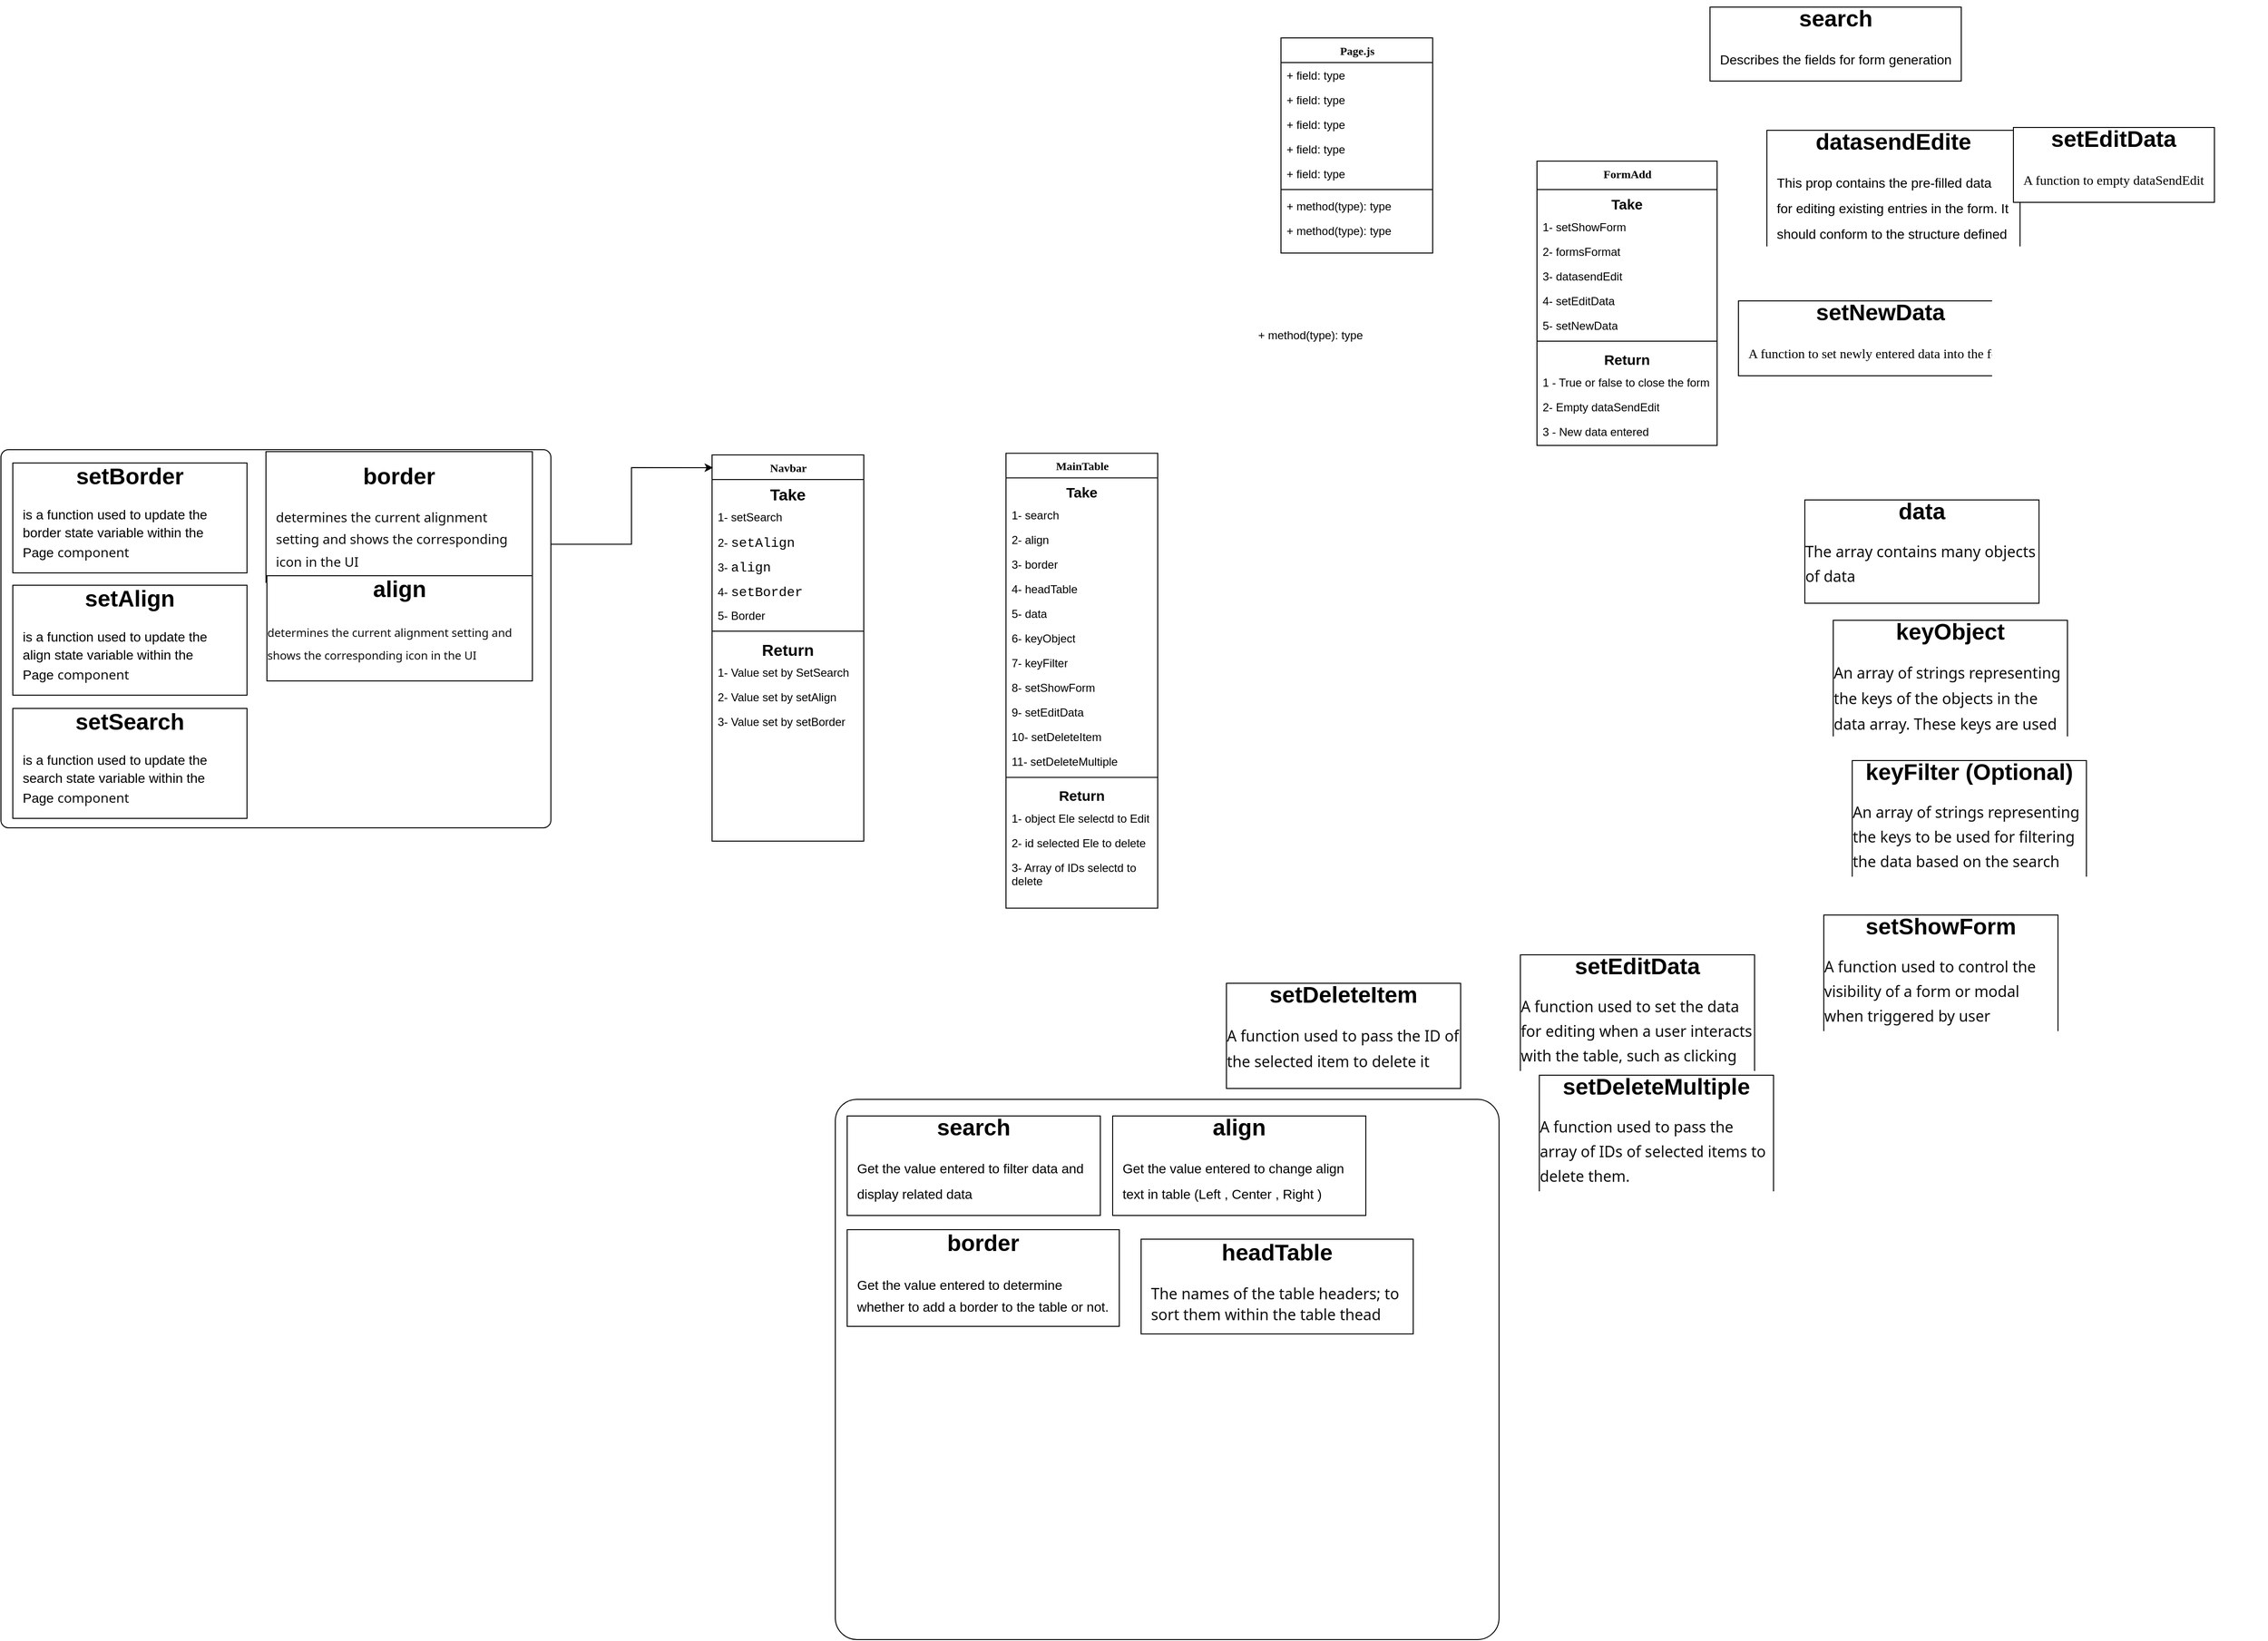 <mxfile version="24.2.2" type="github">
  <diagram name="Page-1" id="9f46799a-70d6-7492-0946-bef42562c5a5">
    <mxGraphModel dx="2600" dy="1596" grid="1" gridSize="10" guides="1" tooltips="1" connect="1" arrows="1" fold="1" page="1" pageScale="1" pageWidth="1100" pageHeight="850" background="none" math="0" shadow="0">
      <root>
        <mxCell id="0" />
        <mxCell id="1" parent="0" />
        <mxCell id="Ejn6gaaikQ-Xtd8Uwc8r-64" value="" style="rounded=1;whiteSpace=wrap;html=1;glass=0;align=center;verticalAlign=middle;spacingLeft=0;spacingRight=0;spacingTop=0;spacing=0;arcSize=4;fontFamily=Helvetica;fontSize=12;fontColor=default;labelBorderColor=default;labelBackgroundColor=default;fillColor=none;gradientColor=none;" vertex="1" parent="1">
          <mxGeometry y="960" width="700" height="570" as="geometry" />
        </mxCell>
        <mxCell id="Ejn6gaaikQ-Xtd8Uwc8r-2" value="" style="rounded=1;whiteSpace=wrap;html=1;gradientColor=none;fillColor=none;labelBackgroundColor=none;labelBorderColor=none;textShadow=0;fontColor=none;noLabel=1;strokeColor=default;arcSize=2;" vertex="1" parent="1">
          <mxGeometry x="-880" y="274.5" width="580" height="399" as="geometry" />
        </mxCell>
        <mxCell id="78961159f06e98e8-17" value="Page.js&lt;div&gt;&lt;br&gt;&lt;/div&gt;" style="swimlane;html=1;fontStyle=1;align=center;verticalAlign=top;childLayout=stackLayout;horizontal=1;startSize=26;horizontalStack=0;resizeParent=1;resizeLast=0;collapsible=1;marginBottom=0;swimlaneFillColor=#ffffff;rounded=0;shadow=0;comic=0;labelBackgroundColor=none;strokeWidth=1;fillColor=none;fontFamily=Verdana;fontSize=12" parent="1" vertex="1">
          <mxGeometry x="470" y="-160" width="160" height="227" as="geometry" />
        </mxCell>
        <mxCell id="78961159f06e98e8-21" value="+ field: type" style="text;html=1;strokeColor=none;fillColor=none;align=left;verticalAlign=top;spacingLeft=4;spacingRight=4;whiteSpace=wrap;overflow=hidden;rotatable=0;points=[[0,0.5],[1,0.5]];portConstraint=eastwest;" parent="78961159f06e98e8-17" vertex="1">
          <mxGeometry y="26" width="160" height="26" as="geometry" />
        </mxCell>
        <mxCell id="78961159f06e98e8-23" value="+ field: type" style="text;html=1;strokeColor=none;fillColor=none;align=left;verticalAlign=top;spacingLeft=4;spacingRight=4;whiteSpace=wrap;overflow=hidden;rotatable=0;points=[[0,0.5],[1,0.5]];portConstraint=eastwest;" parent="78961159f06e98e8-17" vertex="1">
          <mxGeometry y="52" width="160" height="26" as="geometry" />
        </mxCell>
        <mxCell id="78961159f06e98e8-25" value="+ field: type" style="text;html=1;strokeColor=none;fillColor=none;align=left;verticalAlign=top;spacingLeft=4;spacingRight=4;whiteSpace=wrap;overflow=hidden;rotatable=0;points=[[0,0.5],[1,0.5]];portConstraint=eastwest;" parent="78961159f06e98e8-17" vertex="1">
          <mxGeometry y="78" width="160" height="26" as="geometry" />
        </mxCell>
        <mxCell id="78961159f06e98e8-26" value="+ field: type" style="text;html=1;strokeColor=none;fillColor=none;align=left;verticalAlign=top;spacingLeft=4;spacingRight=4;whiteSpace=wrap;overflow=hidden;rotatable=0;points=[[0,0.5],[1,0.5]];portConstraint=eastwest;" parent="78961159f06e98e8-17" vertex="1">
          <mxGeometry y="104" width="160" height="26" as="geometry" />
        </mxCell>
        <mxCell id="78961159f06e98e8-24" value="+ field: type" style="text;html=1;strokeColor=none;fillColor=none;align=left;verticalAlign=top;spacingLeft=4;spacingRight=4;whiteSpace=wrap;overflow=hidden;rotatable=0;points=[[0,0.5],[1,0.5]];portConstraint=eastwest;" parent="78961159f06e98e8-17" vertex="1">
          <mxGeometry y="130" width="160" height="26" as="geometry" />
        </mxCell>
        <mxCell id="78961159f06e98e8-19" value="" style="line;html=1;strokeWidth=1;fillColor=none;align=left;verticalAlign=middle;spacingTop=-1;spacingLeft=3;spacingRight=3;rotatable=0;labelPosition=right;points=[];portConstraint=eastwest;" parent="78961159f06e98e8-17" vertex="1">
          <mxGeometry y="156" width="160" height="8" as="geometry" />
        </mxCell>
        <mxCell id="78961159f06e98e8-20" value="+ method(type): type" style="text;html=1;strokeColor=none;fillColor=none;align=left;verticalAlign=top;spacingLeft=4;spacingRight=4;whiteSpace=wrap;overflow=hidden;rotatable=0;points=[[0,0.5],[1,0.5]];portConstraint=eastwest;" parent="78961159f06e98e8-17" vertex="1">
          <mxGeometry y="164" width="160" height="26" as="geometry" />
        </mxCell>
        <mxCell id="78961159f06e98e8-27" value="+ method(type): type" style="text;html=1;strokeColor=none;fillColor=none;align=left;verticalAlign=top;spacingLeft=4;spacingRight=4;whiteSpace=wrap;overflow=hidden;rotatable=0;points=[[0,0.5],[1,0.5]];portConstraint=eastwest;" parent="78961159f06e98e8-17" vertex="1">
          <mxGeometry y="190" width="160" height="26" as="geometry" />
        </mxCell>
        <mxCell id="78961159f06e98e8-30" value="FormAdd" style="swimlane;html=1;fontStyle=1;align=center;verticalAlign=top;childLayout=stackLayout;horizontal=1;startSize=30;horizontalStack=0;resizeParent=1;resizeLast=0;collapsible=1;marginBottom=0;swimlaneFillColor=#ffffff;rounded=0;shadow=0;comic=0;labelBackgroundColor=none;strokeWidth=1;fillColor=none;fontFamily=Verdana;fontSize=12" parent="1" vertex="1">
          <mxGeometry x="740" y="-30" width="190" height="300" as="geometry" />
        </mxCell>
        <mxCell id="78961159f06e98e8-31" value="&lt;b&gt;&lt;font style=&quot;font-size: 15px;&quot;&gt;Take&lt;/font&gt;&lt;/b&gt;" style="text;html=1;strokeColor=none;fillColor=none;align=center;verticalAlign=top;spacingLeft=4;spacingRight=4;whiteSpace=wrap;overflow=hidden;rotatable=0;points=[[0,0.5],[1,0.5]];portConstraint=eastwest;" parent="78961159f06e98e8-30" vertex="1">
          <mxGeometry y="30" width="190" height="26" as="geometry" />
        </mxCell>
        <mxCell id="78961159f06e98e8-32" value="1- setShowForm" style="text;html=1;strokeColor=none;fillColor=none;align=left;verticalAlign=top;spacingLeft=4;spacingRight=4;whiteSpace=wrap;overflow=hidden;rotatable=0;points=[[0,0.5],[1,0.5]];portConstraint=eastwest;" parent="78961159f06e98e8-30" vertex="1">
          <mxGeometry y="56" width="190" height="26" as="geometry" />
        </mxCell>
        <mxCell id="78961159f06e98e8-33" value="2- formsFormat" style="text;html=1;strokeColor=none;fillColor=none;align=left;verticalAlign=top;spacingLeft=4;spacingRight=4;whiteSpace=wrap;overflow=hidden;rotatable=0;points=[[0,0.5],[1,0.5]];portConstraint=eastwest;" parent="78961159f06e98e8-30" vertex="1">
          <mxGeometry y="82" width="190" height="26" as="geometry" />
        </mxCell>
        <mxCell id="78961159f06e98e8-34" value="3- datasendEdit" style="text;html=1;strokeColor=none;fillColor=none;align=left;verticalAlign=top;spacingLeft=4;spacingRight=4;whiteSpace=wrap;overflow=hidden;rotatable=0;points=[[0,0.5],[1,0.5]];portConstraint=eastwest;" parent="78961159f06e98e8-30" vertex="1">
          <mxGeometry y="108" width="190" height="26" as="geometry" />
        </mxCell>
        <mxCell id="78961159f06e98e8-36" value="4- setEditData" style="text;html=1;strokeColor=none;fillColor=none;align=left;verticalAlign=top;spacingLeft=4;spacingRight=4;whiteSpace=wrap;overflow=hidden;rotatable=0;points=[[0,0.5],[1,0.5]];portConstraint=eastwest;" parent="78961159f06e98e8-30" vertex="1">
          <mxGeometry y="134" width="190" height="26" as="geometry" />
        </mxCell>
        <mxCell id="78961159f06e98e8-37" value="5- setNewData" style="text;html=1;strokeColor=none;fillColor=none;align=left;verticalAlign=top;spacingLeft=4;spacingRight=4;whiteSpace=wrap;overflow=hidden;rotatable=0;points=[[0,0.5],[1,0.5]];portConstraint=eastwest;" parent="78961159f06e98e8-30" vertex="1">
          <mxGeometry y="160" width="190" height="26" as="geometry" />
        </mxCell>
        <mxCell id="78961159f06e98e8-38" value="" style="line;html=1;strokeWidth=1;fillColor=none;align=left;verticalAlign=middle;spacingTop=-1;spacingLeft=3;spacingRight=3;rotatable=0;labelPosition=right;points=[];portConstraint=eastwest;" parent="78961159f06e98e8-30" vertex="1">
          <mxGeometry y="186" width="190" height="8" as="geometry" />
        </mxCell>
        <mxCell id="78961159f06e98e8-39" value="&lt;b&gt;&lt;font style=&quot;font-size: 15px;&quot;&gt;Return&lt;/font&gt;&lt;/b&gt;" style="text;html=1;strokeColor=none;fillColor=none;align=center;verticalAlign=top;spacingLeft=4;spacingRight=4;whiteSpace=wrap;overflow=hidden;rotatable=0;points=[[0,0.5],[1,0.5]];portConstraint=eastwest;" parent="78961159f06e98e8-30" vertex="1">
          <mxGeometry y="194" width="190" height="26" as="geometry" />
        </mxCell>
        <mxCell id="78961159f06e98e8-42" value="1 - True or false to close the form" style="text;html=1;strokeColor=none;fillColor=none;align=left;verticalAlign=top;spacingLeft=4;spacingRight=4;whiteSpace=wrap;overflow=hidden;rotatable=0;points=[[0,0.5],[1,0.5]];portConstraint=eastwest;" parent="78961159f06e98e8-30" vertex="1">
          <mxGeometry y="220" width="190" height="26" as="geometry" />
        </mxCell>
        <mxCell id="78961159f06e98e8-40" value="2- Empty dataSendEdit" style="text;html=1;strokeColor=none;fillColor=none;align=left;verticalAlign=top;spacingLeft=4;spacingRight=4;whiteSpace=wrap;overflow=hidden;rotatable=0;points=[[0,0.5],[1,0.5]];portConstraint=eastwest;" parent="78961159f06e98e8-30" vertex="1">
          <mxGeometry y="246" width="190" height="26" as="geometry" />
        </mxCell>
        <mxCell id="Ejn6gaaikQ-Xtd8Uwc8r-51" value="3 - New data entered" style="text;html=1;strokeColor=none;fillColor=none;align=left;verticalAlign=top;spacingLeft=4;spacingRight=4;whiteSpace=wrap;overflow=hidden;rotatable=0;points=[[0,0.5],[1,0.5]];portConstraint=eastwest;" vertex="1" parent="78961159f06e98e8-30">
          <mxGeometry y="272" width="190" height="26" as="geometry" />
        </mxCell>
        <mxCell id="78961159f06e98e8-69" value="Navbar" style="swimlane;html=1;fontStyle=1;align=center;verticalAlign=top;childLayout=stackLayout;horizontal=1;startSize=26;horizontalStack=0;resizeParent=1;resizeLast=0;collapsible=1;marginBottom=0;swimlaneFillColor=#ffffff;rounded=0;shadow=0;comic=0;labelBackgroundColor=default;strokeWidth=1;fillColor=none;fontFamily=Verdana;fontSize=12;fontColor=default;" parent="1" vertex="1">
          <mxGeometry x="-130" y="280" width="160" height="407.5" as="geometry" />
        </mxCell>
        <mxCell id="78961159f06e98e8-70" value="&lt;b&gt;&lt;font style=&quot;font-size: 17px;&quot;&gt;Take&lt;/font&gt;&lt;/b&gt;" style="text;html=1;strokeColor=none;fillColor=none;align=center;verticalAlign=top;spacingLeft=4;spacingRight=4;whiteSpace=wrap;overflow=hidden;rotatable=0;points=[[0,0.5],[1,0.5]];portConstraint=eastwest;" parent="78961159f06e98e8-69" vertex="1">
          <mxGeometry y="26" width="160" height="26" as="geometry" />
        </mxCell>
        <mxCell id="78961159f06e98e8-71" value="1- setSearch" style="text;html=1;strokeColor=none;fillColor=none;align=left;verticalAlign=top;spacingLeft=4;spacingRight=4;whiteSpace=wrap;overflow=hidden;rotatable=0;points=[[0,0.5],[1,0.5]];portConstraint=eastwest;" parent="78961159f06e98e8-69" vertex="1">
          <mxGeometry y="52" width="160" height="26" as="geometry" />
        </mxCell>
        <mxCell id="78961159f06e98e8-72" value="2-&amp;nbsp;&lt;span style=&quot;font-family: Consolas, &amp;quot;Courier New&amp;quot;, monospace; font-size: 14px; white-space: pre;&quot;&gt;setAlign&lt;/span&gt;" style="text;html=1;strokeColor=none;fillColor=none;align=left;verticalAlign=top;spacingLeft=4;spacingRight=4;whiteSpace=wrap;overflow=hidden;rotatable=0;points=[[0,0.5],[1,0.5]];portConstraint=eastwest;textShadow=0;fontColor=default;labelBackgroundColor=default;" parent="78961159f06e98e8-69" vertex="1">
          <mxGeometry y="78" width="160" height="26" as="geometry" />
        </mxCell>
        <mxCell id="BQu4C3gWIdR_t5J09sVz-29" value="3-&amp;nbsp;&lt;span style=&quot;font-family: Consolas, &amp;quot;Courier New&amp;quot;, monospace; font-size: 14px; white-space: pre;&quot;&gt;align&lt;/span&gt;" style="text;html=1;strokeColor=none;fillColor=none;align=left;verticalAlign=top;spacingLeft=4;spacingRight=4;whiteSpace=wrap;overflow=hidden;rotatable=0;points=[[0,0.5],[1,0.5]];portConstraint=eastwest;textShadow=0;fontColor=default;labelBackgroundColor=default;" parent="78961159f06e98e8-69" vertex="1">
          <mxGeometry y="104" width="160" height="26" as="geometry" />
        </mxCell>
        <mxCell id="BQu4C3gWIdR_t5J09sVz-30" value="4-&amp;nbsp;&lt;span style=&quot;font-family: Consolas, &amp;quot;Courier New&amp;quot;, monospace; font-size: 14px; white-space: pre;&quot;&gt;setBorder&lt;/span&gt;" style="text;html=1;strokeColor=none;fillColor=none;align=left;verticalAlign=top;spacingLeft=4;spacingRight=4;whiteSpace=wrap;overflow=hidden;rotatable=0;points=[[0,0.5],[1,0.5]];portConstraint=eastwest;textShadow=0;fontColor=default;labelBackgroundColor=default;" parent="78961159f06e98e8-69" vertex="1">
          <mxGeometry y="130" width="160" height="26" as="geometry" />
        </mxCell>
        <mxCell id="BQu4C3gWIdR_t5J09sVz-31" value="5- Border" style="text;html=1;strokeColor=none;fillColor=none;align=left;verticalAlign=top;spacingLeft=4;spacingRight=4;whiteSpace=wrap;overflow=hidden;rotatable=0;points=[[0,0.5],[1,0.5]];portConstraint=eastwest;textShadow=0;fontColor=default;labelBackgroundColor=default;" parent="78961159f06e98e8-69" vertex="1">
          <mxGeometry y="156" width="160" height="26" as="geometry" />
        </mxCell>
        <mxCell id="BQu4C3gWIdR_t5J09sVz-9" value="" style="line;html=1;strokeWidth=1;fillColor=none;align=left;verticalAlign=middle;spacingTop=-1;spacingLeft=3;spacingRight=3;rotatable=0;labelPosition=right;points=[];portConstraint=eastwest;" parent="78961159f06e98e8-69" vertex="1">
          <mxGeometry y="182" width="160" height="8" as="geometry" />
        </mxCell>
        <mxCell id="BQu4C3gWIdR_t5J09sVz-40" value="&lt;span style=&quot;font-size: 17px;&quot;&gt;&lt;b&gt;Return&lt;/b&gt;&lt;/span&gt;" style="text;html=1;strokeColor=none;fillColor=none;align=center;verticalAlign=top;spacingLeft=4;spacingRight=4;whiteSpace=wrap;overflow=hidden;rotatable=0;points=[[0,0.5],[1,0.5]];portConstraint=eastwest;" parent="78961159f06e98e8-69" vertex="1">
          <mxGeometry y="190" width="160" height="26" as="geometry" />
        </mxCell>
        <mxCell id="BQu4C3gWIdR_t5J09sVz-41" value="1- Value set by SetSearch" style="text;html=1;strokeColor=none;fillColor=none;align=left;verticalAlign=top;spacingLeft=4;spacingRight=4;whiteSpace=wrap;overflow=hidden;rotatable=0;points=[[0,0.5],[1,0.5]];portConstraint=eastwest;textShadow=0;fontColor=default;labelBackgroundColor=default;" parent="78961159f06e98e8-69" vertex="1">
          <mxGeometry y="216" width="160" height="26" as="geometry" />
        </mxCell>
        <mxCell id="BQu4C3gWIdR_t5J09sVz-42" value="2- Value set by setAlign" style="text;html=1;strokeColor=none;fillColor=none;align=left;verticalAlign=top;spacingLeft=4;spacingRight=4;whiteSpace=wrap;overflow=hidden;rotatable=0;points=[[0,0.5],[1,0.5]];portConstraint=eastwest;textShadow=0;fontColor=default;labelBackgroundColor=default;" parent="78961159f06e98e8-69" vertex="1">
          <mxGeometry y="242" width="160" height="26" as="geometry" />
        </mxCell>
        <mxCell id="BQu4C3gWIdR_t5J09sVz-43" value="3- Value set by setBorder" style="text;html=1;strokeColor=none;fillColor=none;align=left;verticalAlign=top;spacingLeft=4;spacingRight=4;whiteSpace=wrap;overflow=hidden;rotatable=0;points=[[0,0.5],[1,0.5]];portConstraint=eastwest;textShadow=0;fontColor=default;labelBackgroundColor=default;" parent="78961159f06e98e8-69" vertex="1">
          <mxGeometry y="268" width="160" height="26" as="geometry" />
        </mxCell>
        <mxCell id="BQu4C3gWIdR_t5J09sVz-2" value="MainTable" style="swimlane;html=1;fontStyle=1;align=center;verticalAlign=top;childLayout=stackLayout;horizontal=1;startSize=26;horizontalStack=0;resizeParent=1;resizeLast=0;collapsible=1;marginBottom=0;swimlaneFillColor=#ffffff;rounded=0;shadow=0;comic=0;labelBackgroundColor=none;strokeWidth=1;fillColor=none;fontFamily=Verdana;fontSize=12" parent="1" vertex="1">
          <mxGeometry x="180" y="278.25" width="160" height="480" as="geometry" />
        </mxCell>
        <mxCell id="BQu4C3gWIdR_t5J09sVz-3" value="&lt;font style=&quot;font-size: 15px;&quot;&gt;&lt;b&gt;Take&lt;/b&gt;&lt;/font&gt;" style="text;html=1;strokeColor=none;fillColor=none;align=center;verticalAlign=top;spacingLeft=4;spacingRight=4;whiteSpace=wrap;overflow=hidden;rotatable=0;points=[[0,0.5],[1,0.5]];portConstraint=eastwest;" parent="BQu4C3gWIdR_t5J09sVz-2" vertex="1">
          <mxGeometry y="26" width="160" height="26" as="geometry" />
        </mxCell>
        <mxCell id="BQu4C3gWIdR_t5J09sVz-4" value="1- search" style="text;html=1;strokeColor=none;fillColor=none;align=left;verticalAlign=top;spacingLeft=4;spacingRight=4;whiteSpace=wrap;overflow=hidden;rotatable=0;points=[[0,0.5],[1,0.5]];portConstraint=eastwest;" parent="BQu4C3gWIdR_t5J09sVz-2" vertex="1">
          <mxGeometry y="52" width="160" height="26" as="geometry" />
        </mxCell>
        <mxCell id="BQu4C3gWIdR_t5J09sVz-5" value="2- align" style="text;html=1;strokeColor=none;fillColor=none;align=left;verticalAlign=top;spacingLeft=4;spacingRight=4;whiteSpace=wrap;overflow=hidden;rotatable=0;points=[[0,0.5],[1,0.5]];portConstraint=eastwest;" parent="BQu4C3gWIdR_t5J09sVz-2" vertex="1">
          <mxGeometry y="78" width="160" height="26" as="geometry" />
        </mxCell>
        <mxCell id="Ejn6gaaikQ-Xtd8Uwc8r-41" value="3- border" style="text;html=1;strokeColor=none;fillColor=none;align=left;verticalAlign=top;spacingLeft=4;spacingRight=4;whiteSpace=wrap;overflow=hidden;rotatable=0;points=[[0,0.5],[1,0.5]];portConstraint=eastwest;" vertex="1" parent="BQu4C3gWIdR_t5J09sVz-2">
          <mxGeometry y="104" width="160" height="26" as="geometry" />
        </mxCell>
        <mxCell id="BQu4C3gWIdR_t5J09sVz-6" value="4- headTable" style="text;html=1;strokeColor=none;fillColor=none;align=left;verticalAlign=top;spacingLeft=4;spacingRight=4;whiteSpace=wrap;overflow=hidden;rotatable=0;points=[[0,0.5],[1,0.5]];portConstraint=eastwest;" parent="BQu4C3gWIdR_t5J09sVz-2" vertex="1">
          <mxGeometry y="130" width="160" height="26" as="geometry" />
        </mxCell>
        <mxCell id="BQu4C3gWIdR_t5J09sVz-7" value="5- data" style="text;html=1;strokeColor=none;fillColor=none;align=left;verticalAlign=top;spacingLeft=4;spacingRight=4;whiteSpace=wrap;overflow=hidden;rotatable=0;points=[[0,0.5],[1,0.5]];portConstraint=eastwest;" parent="BQu4C3gWIdR_t5J09sVz-2" vertex="1">
          <mxGeometry y="156" width="160" height="26" as="geometry" />
        </mxCell>
        <mxCell id="BQu4C3gWIdR_t5J09sVz-8" value="6- keyObject" style="text;html=1;strokeColor=none;fillColor=none;align=left;verticalAlign=top;spacingLeft=4;spacingRight=4;whiteSpace=wrap;overflow=hidden;rotatable=0;points=[[0,0.5],[1,0.5]];portConstraint=eastwest;" parent="BQu4C3gWIdR_t5J09sVz-2" vertex="1">
          <mxGeometry y="182" width="160" height="26" as="geometry" />
        </mxCell>
        <mxCell id="BQu4C3gWIdR_t5J09sVz-11" value="7- keyFilter" style="text;html=1;strokeColor=none;fillColor=none;align=left;verticalAlign=top;spacingLeft=4;spacingRight=4;whiteSpace=wrap;overflow=hidden;rotatable=0;points=[[0,0.5],[1,0.5]];portConstraint=eastwest;" parent="BQu4C3gWIdR_t5J09sVz-2" vertex="1">
          <mxGeometry y="208" width="160" height="26" as="geometry" />
        </mxCell>
        <mxCell id="BQu4C3gWIdR_t5J09sVz-12" value="8- setShowForm" style="text;html=1;strokeColor=none;fillColor=none;align=left;verticalAlign=top;spacingLeft=4;spacingRight=4;whiteSpace=wrap;overflow=hidden;rotatable=0;points=[[0,0.5],[1,0.5]];portConstraint=eastwest;" parent="BQu4C3gWIdR_t5J09sVz-2" vertex="1">
          <mxGeometry y="234" width="160" height="26" as="geometry" />
        </mxCell>
        <mxCell id="BQu4C3gWIdR_t5J09sVz-13" value="9- setEditData" style="text;html=1;strokeColor=none;fillColor=none;align=left;verticalAlign=top;spacingLeft=4;spacingRight=4;whiteSpace=wrap;overflow=hidden;rotatable=0;points=[[0,0.5],[1,0.5]];portConstraint=eastwest;" parent="BQu4C3gWIdR_t5J09sVz-2" vertex="1">
          <mxGeometry y="260" width="160" height="26" as="geometry" />
        </mxCell>
        <mxCell id="BQu4C3gWIdR_t5J09sVz-53" value="10- setDeleteItem" style="text;html=1;strokeColor=none;fillColor=none;align=left;verticalAlign=top;spacingLeft=4;spacingRight=4;whiteSpace=wrap;overflow=hidden;rotatable=0;points=[[0,0.5],[1,0.5]];portConstraint=eastwest;" parent="BQu4C3gWIdR_t5J09sVz-2" vertex="1">
          <mxGeometry y="286" width="160" height="26" as="geometry" />
        </mxCell>
        <mxCell id="BQu4C3gWIdR_t5J09sVz-54" value="11- setDeleteMultiple" style="text;html=1;strokeColor=none;fillColor=none;align=left;verticalAlign=top;spacingLeft=4;spacingRight=4;whiteSpace=wrap;overflow=hidden;rotatable=0;points=[[0,0.5],[1,0.5]];portConstraint=eastwest;fontFamily=Helvetica;fontSize=12;fontColor=default;" parent="BQu4C3gWIdR_t5J09sVz-2" vertex="1">
          <mxGeometry y="312" width="160" height="26" as="geometry" />
        </mxCell>
        <mxCell id="BQu4C3gWIdR_t5J09sVz-52" value="" style="line;html=1;strokeWidth=1;fillColor=none;align=left;verticalAlign=middle;spacingTop=-1;spacingLeft=3;spacingRight=3;rotatable=0;labelPosition=right;points=[];portConstraint=eastwest;" parent="BQu4C3gWIdR_t5J09sVz-2" vertex="1">
          <mxGeometry y="338" width="160" height="8" as="geometry" />
        </mxCell>
        <mxCell id="BQu4C3gWIdR_t5J09sVz-55" value="&lt;b&gt;&lt;font style=&quot;font-size: 15px;&quot;&gt;Return&lt;/font&gt;&lt;/b&gt;" style="text;html=1;strokeColor=none;fillColor=none;align=center;verticalAlign=top;spacingLeft=4;spacingRight=4;whiteSpace=wrap;overflow=hidden;rotatable=0;points=[[0,0.5],[1,0.5]];portConstraint=eastwest;" parent="BQu4C3gWIdR_t5J09sVz-2" vertex="1">
          <mxGeometry y="346" width="160" height="26" as="geometry" />
        </mxCell>
        <mxCell id="c2nVhI1lKvrCwRCXkf1z-3" value="1- object Ele selectd to Edit" style="text;html=1;strokeColor=none;fillColor=none;align=left;verticalAlign=top;spacingLeft=4;spacingRight=4;whiteSpace=wrap;overflow=hidden;rotatable=1;points=[[0,0.5],[1,0.5]];portConstraint=eastwest;movable=1;resizable=1;deletable=1;editable=1;locked=0;connectable=1;" parent="BQu4C3gWIdR_t5J09sVz-2" vertex="1">
          <mxGeometry y="372" width="160" height="26" as="geometry" />
        </mxCell>
        <mxCell id="c2nVhI1lKvrCwRCXkf1z-1" value="2- id selected Ele to delete" style="text;html=1;strokeColor=none;fillColor=none;align=left;verticalAlign=top;spacingLeft=4;spacingRight=4;whiteSpace=wrap;overflow=hidden;rotatable=1;points=[[0,0.5],[1,0.5]];portConstraint=eastwest;movable=1;resizable=1;deletable=1;editable=1;locked=0;connectable=1;" parent="BQu4C3gWIdR_t5J09sVz-2" vertex="1">
          <mxGeometry y="398" width="160" height="26" as="geometry" />
        </mxCell>
        <mxCell id="Ejn6gaaikQ-Xtd8Uwc8r-40" style="edgeStyle=orthogonalEdgeStyle;rounded=0;orthogonalLoop=1;jettySize=auto;html=1;exitX=1;exitY=0.5;exitDx=0;exitDy=0;" edge="1" parent="BQu4C3gWIdR_t5J09sVz-2" source="BQu4C3gWIdR_t5J09sVz-54" target="BQu4C3gWIdR_t5J09sVz-54">
          <mxGeometry relative="1" as="geometry" />
        </mxCell>
        <mxCell id="c2nVhI1lKvrCwRCXkf1z-2" value="3- Array of IDs selectd to delete&amp;nbsp;" style="text;html=1;strokeColor=none;fillColor=none;align=left;verticalAlign=top;spacingLeft=4;spacingRight=4;whiteSpace=wrap;overflow=hidden;rotatable=1;points=[[0,0.5],[1,0.5]];portConstraint=eastwest;movable=1;resizable=1;deletable=1;editable=1;locked=0;connectable=1;" parent="BQu4C3gWIdR_t5J09sVz-2" vertex="1">
          <mxGeometry y="424" width="160" height="38" as="geometry" />
        </mxCell>
        <mxCell id="BQu4C3gWIdR_t5J09sVz-46" value="&lt;h1 style=&quot;text-align: center; margin-top: 0px;&quot;&gt;setAlign&lt;/h1&gt;&lt;h1 style=&quot;margin: 10px; line-height: 19.6px; font-size: 14px; padding-top: 0px; padding-left: 0px;&quot;&gt;&lt;span style=&quot;font-weight: normal;&quot;&gt;is a function used to update the align state variable within the Page&amp;nbsp;&lt;span style=&quot;white-space-collapse: preserve; color: rgb(13, 13, 13); font-family: Söhne, ui-sans-serif, system-ui, -apple-system, &amp;quot;Segoe UI&amp;quot;, Roboto, Ubuntu, Cantarell, &amp;quot;Noto Sans&amp;quot;, sans-serif, &amp;quot;Helvetica Neue&amp;quot;, Arial, &amp;quot;Apple Color Emoji&amp;quot;, &amp;quot;Segoe UI Emoji&amp;quot;, &amp;quot;Segoe UI Symbol&amp;quot;, &amp;quot;Noto Color Emoji&amp;quot;;&quot;&gt;component&lt;/span&gt;&lt;/span&gt;&lt;/h1&gt;" style="text;html=1;whiteSpace=wrap;overflow=hidden;rounded=0;labelBackgroundColor=default;labelBorderColor=default;spacingLeft=0;" parent="1" vertex="1">
          <mxGeometry x="-870" y="410" width="250" height="130" as="geometry" />
        </mxCell>
        <mxCell id="BQu4C3gWIdR_t5J09sVz-49" value="&lt;h1 style=&quot;text-align: center; margin-top: 0px;&quot;&gt;setBorder&lt;/h1&gt;&lt;h1 style=&quot;margin: 10px; line-height: 140%; font-size: 14px; padding-left: 0px; padding-right: 0px;&quot;&gt;&lt;span style=&quot;font-weight: normal;&quot;&gt;is a function used to update the border state variable within the Page &lt;span style=&quot;white-space-collapse: preserve; color: rgb(13, 13, 13); font-family: Söhne, ui-sans-serif, system-ui, -apple-system, &amp;quot;Segoe UI&amp;quot;, Roboto, Ubuntu, Cantarell, &amp;quot;Noto Sans&amp;quot;, sans-serif, &amp;quot;Helvetica Neue&amp;quot;, Arial, &amp;quot;Apple Color Emoji&amp;quot;, &amp;quot;Segoe UI Emoji&amp;quot;, &amp;quot;Segoe UI Symbol&amp;quot;, &amp;quot;Noto Color Emoji&amp;quot;;&quot;&gt;component&lt;/span&gt;&lt;/span&gt;&lt;/h1&gt;" style="text;html=1;whiteSpace=wrap;overflow=hidden;rounded=0;labelBackgroundColor=default;labelBorderColor=default;" parent="1" vertex="1">
          <mxGeometry x="-870" y="281" width="250" height="139" as="geometry" />
        </mxCell>
        <mxCell id="BQu4C3gWIdR_t5J09sVz-50" value="&lt;p style=&quot;line-height: 40%;&quot;&gt;&lt;/p&gt;&lt;h1 style=&quot;forced-color-adjust: none; cursor: auto; color: rgb(0, 0, 0); font-family: Helvetica; font-style: normal; font-variant-ligatures: normal; font-variant-caps: normal; letter-spacing: normal; orphans: 2; text-indent: 0px; text-transform: none; widows: 2; word-spacing: 0px; -webkit-text-stroke-width: 0px; white-space: normal; text-decoration-thickness: initial; text-decoration-style: initial; text-decoration-color: initial; margin-top: 0px; user-select: text !important; margin-bottom: 14px; margin-left: 0px;&quot;&gt;border&lt;/h1&gt;&lt;h1 style=&quot;text-align: left; margin-top: 0px; line-height: 19.6px; margin-bottom: 0px; margin-left: 10px;&quot;&gt;&lt;span style=&quot;color: rgb(13, 13, 13); font-family: Söhne, ui-sans-serif, system-ui, -apple-system, &amp;quot;Segoe UI&amp;quot;, Roboto, Ubuntu, Cantarell, &amp;quot;Noto Sans&amp;quot;, sans-serif, &amp;quot;Helvetica Neue&amp;quot;, Arial, &amp;quot;Apple Color Emoji&amp;quot;, &amp;quot;Segoe UI Emoji&amp;quot;, &amp;quot;Segoe UI Symbol&amp;quot;, &amp;quot;Noto Color Emoji&amp;quot;; font-weight: 400; white-space-collapse: preserve;&quot;&gt;&lt;font style=&quot;font-size: 14px;&quot;&gt;determines the current alignment setting and shows the corresponding icon in the UI&lt;/font&gt;&lt;/span&gt;&lt;/h1&gt;&lt;p&gt;&lt;/p&gt;" style="text;whiteSpace=wrap;html=1;labelBackgroundColor=default;spacingTop=0;spacingRight=0;spacingLeft=0;strokeColor=none;align=center;fillColor=none;imageAspect=0;absoluteArcSize=0;noLabel=0;labelPadding=0;rotation=0;rounded=0;arcSize=16;glass=0;labelPosition=center;verticalLabelPosition=middle;verticalAlign=middle;labelBorderColor=default;spacing=0;horizontal=1;imageWidth=21;imageHeight=31;enumerate=0;treeFolding=0;resizeWidth=0;resizeHeight=0;container=0;" parent="1" vertex="1">
          <mxGeometry x="-600" y="315" width="280" height="60" as="geometry" />
        </mxCell>
        <mxCell id="BQu4C3gWIdR_t5J09sVz-10" value="+ method(type): type" style="text;html=1;strokeColor=none;fillColor=none;align=left;verticalAlign=top;spacingLeft=4;spacingRight=4;whiteSpace=wrap;overflow=hidden;rotatable=1;points=[[0,0.5],[1,0.5]];portConstraint=eastwest;movable=1;resizable=1;deletable=1;editable=1;locked=0;connectable=1;" parent="1" vertex="1">
          <mxGeometry x="440" y="140" width="190" height="60" as="geometry" />
        </mxCell>
        <mxCell id="Ejn6gaaikQ-Xtd8Uwc8r-4" value="&lt;h1 style=&quot;text-align: center; margin-top: 0px; line-height: 100%;&quot;&gt;search&lt;/h1&gt;&lt;h1 style=&quot;margin: 10px; line-height: 100%; padding-left: 0px; padding-right: 0px;&quot;&gt;&lt;span style=&quot;font-size: 14px; font-weight: 400;&quot;&gt;Get the value entered to filter data and display related data&lt;/span&gt;&lt;br&gt;&lt;/h1&gt;" style="text;html=1;whiteSpace=wrap;overflow=hidden;rounded=0;labelBackgroundColor=default;labelBorderColor=default;shadow=0;" vertex="1" parent="1">
          <mxGeometry x="10" y="970" width="270" height="126.5" as="geometry" />
        </mxCell>
        <mxCell id="Ejn6gaaikQ-Xtd8Uwc8r-36" value="&lt;h1 style=&quot;text-align: center; margin-top: 0px; line-height: 100%;&quot;&gt;align&lt;/h1&gt;&lt;h1 style=&quot;margin: 10px; line-height: 100%; padding-left: 0px; padding-right: 0px;&quot;&gt;&lt;span style=&quot;font-size: 14px; font-weight: 400;&quot;&gt;Get the value entered to change align text in table (Left , Center , Right )&lt;/span&gt;&lt;br&gt;&lt;/h1&gt;" style="text;html=1;whiteSpace=wrap;overflow=hidden;rounded=0;labelBackgroundColor=default;labelBorderColor=default;shadow=0;" vertex="1" parent="1">
          <mxGeometry x="290" y="970" width="270" height="126.5" as="geometry" />
        </mxCell>
        <mxCell id="Ejn6gaaikQ-Xtd8Uwc8r-37" value="&lt;h1 style=&quot;text-align: center; margin-top: 0px; line-height: 100%;&quot;&gt;&lt;span style=&quot;text-align: left;&quot;&gt;data&lt;/span&gt;&lt;/h1&gt;&lt;h1 style=&quot;text-align: left; margin-top: 0px; line-height: 100%;&quot;&gt;&lt;span style=&quot;color: rgb(13, 13, 13); font-family: Söhne, ui-sans-serif, system-ui, -apple-system, &amp;quot;Segoe UI&amp;quot;, Roboto, Ubuntu, Cantarell, &amp;quot;Noto Sans&amp;quot;, sans-serif, &amp;quot;Helvetica Neue&amp;quot;, Arial, &amp;quot;Apple Color Emoji&amp;quot;, &amp;quot;Segoe UI Emoji&amp;quot;, &amp;quot;Segoe UI Symbol&amp;quot;, &amp;quot;Noto Color Emoji&amp;quot;; font-size: 16px; font-weight: 400; white-space-collapse: preserve;&quot;&gt;The array contains many objects of data&lt;/span&gt;&lt;br&gt;&lt;/h1&gt;" style="text;html=1;whiteSpace=wrap;overflow=hidden;rounded=0;labelBackgroundColor=default;labelBorderColor=default;shadow=0;" vertex="1" parent="1">
          <mxGeometry x="1020" y="320" width="250" height="126.5" as="geometry" />
        </mxCell>
        <mxCell id="Ejn6gaaikQ-Xtd8Uwc8r-38" value="&lt;h1 style=&quot;text-align: center; margin-top: 0px;&quot;&gt;border&lt;/h1&gt;&lt;h1 style=&quot;margin: 10px; line-height: 80%; padding-left: 0px; padding-right: 0px;&quot;&gt;&lt;span style=&quot;font-size: 14px; font-weight: 400;&quot;&gt;Get the value entered to determine whether to add a border to the table or not.&lt;/span&gt;&lt;br&gt;&lt;/h1&gt;" style="text;html=1;whiteSpace=wrap;overflow=hidden;rounded=0;labelBackgroundColor=default;labelBorderColor=default;" vertex="1" parent="1">
          <mxGeometry x="10" y="1090" width="290" height="126.5" as="geometry" />
        </mxCell>
        <mxCell id="Ejn6gaaikQ-Xtd8Uwc8r-43" value="&lt;h1 style=&quot;text-align: center; margin-top: 0px;&quot;&gt;headTable&lt;/h1&gt;&lt;h1 style=&quot;margin: 10px; line-height: 80%; padding-left: 0px; padding-right: 0px;&quot;&gt;&lt;span style=&quot;color: rgb(13, 13, 13); font-family: Söhne, ui-sans-serif, system-ui, -apple-system, &amp;quot;Segoe UI&amp;quot;, Roboto, Ubuntu, Cantarell, &amp;quot;Noto Sans&amp;quot;, sans-serif, &amp;quot;Helvetica Neue&amp;quot;, Arial, &amp;quot;Apple Color Emoji&amp;quot;, &amp;quot;Segoe UI Emoji&amp;quot;, &amp;quot;Segoe UI Symbol&amp;quot;, &amp;quot;Noto Color Emoji&amp;quot;; font-size: 16px; font-weight: 400; white-space-collapse: preserve;&quot;&gt;The names of the table headers; to sort them within the table thead&lt;/span&gt;&lt;br&gt;&lt;/h1&gt;" style="text;html=1;whiteSpace=wrap;overflow=hidden;rounded=0;labelBackgroundColor=default;labelBorderColor=default;" vertex="1" parent="1">
          <mxGeometry x="320" y="1100" width="290" height="126.5" as="geometry" />
        </mxCell>
        <mxCell id="Ejn6gaaikQ-Xtd8Uwc8r-44" value="&lt;h1 style=&quot;text-align: center; margin-top: 0px; line-height: 100%;&quot;&gt;&lt;span style=&quot;text-align: left;&quot;&gt;keyObject&lt;/span&gt;&lt;/h1&gt;&lt;h1 style=&quot;text-align: left; margin-top: 0px; line-height: 100%;&quot;&gt;&lt;font face=&quot;Söhne, ui-sans-serif, system-ui, -apple-system, Segoe UI, Roboto, Ubuntu, Cantarell, Noto Sans, sans-serif, Helvetica Neue, Arial, Apple Color Emoji, Segoe UI Emoji, Segoe UI Symbol, Noto Color Emoji&quot; color=&quot;#0d0d0d&quot;&gt;&lt;span style=&quot;font-size: 16px; font-weight: 400; white-space-collapse: preserve;&quot;&gt;An array of strings representing the keys of the objects in the data array. These keys are used to access the values of each row object.&lt;/span&gt;&lt;/font&gt;&lt;br&gt;&lt;/h1&gt;" style="text;html=1;whiteSpace=wrap;overflow=hidden;rounded=0;labelBackgroundColor=default;labelBorderColor=default;shadow=0;" vertex="1" parent="1">
          <mxGeometry x="1050" y="446.5" width="250" height="126.5" as="geometry" />
        </mxCell>
        <mxCell id="Ejn6gaaikQ-Xtd8Uwc8r-45" value="&lt;h1 style=&quot;text-align: center; margin-top: 0px; line-height: 100%;&quot;&gt;&lt;span style=&quot;text-align: left;&quot;&gt;keyFilter (Optional)&lt;/span&gt;&lt;/h1&gt;&lt;h1 style=&quot;text-align: left; margin-top: 0px; line-height: 100%;&quot;&gt;&lt;span style=&quot;color: rgb(13, 13, 13); font-family: Söhne, ui-sans-serif, system-ui, -apple-system, &amp;quot;Segoe UI&amp;quot;, Roboto, Ubuntu, Cantarell, &amp;quot;Noto Sans&amp;quot;, sans-serif, &amp;quot;Helvetica Neue&amp;quot;, Arial, &amp;quot;Apple Color Emoji&amp;quot;, &amp;quot;Segoe UI Emoji&amp;quot;, &amp;quot;Segoe UI Symbol&amp;quot;, &amp;quot;Noto Color Emoji&amp;quot;; font-size: 16px; font-weight: 400; white-space-collapse: preserve;&quot;&gt;An array of strings representing the keys to be used for filtering the data based on the search query.&lt;/span&gt;&lt;br&gt;&lt;/h1&gt;" style="text;html=1;whiteSpace=wrap;overflow=hidden;rounded=0;labelBackgroundColor=default;labelBorderColor=default;shadow=0;" vertex="1" parent="1">
          <mxGeometry x="1070" y="595.25" width="250" height="126.5" as="geometry" />
        </mxCell>
        <mxCell id="Ejn6gaaikQ-Xtd8Uwc8r-46" value="&lt;h1 style=&quot;text-align: center; margin-top: 0px; line-height: 100%;&quot;&gt;&lt;span style=&quot;text-align: left;&quot;&gt;setShowForm&lt;/span&gt;&lt;/h1&gt;&lt;h1 style=&quot;text-align: left; margin-top: 0px; line-height: 100%;&quot;&gt;&lt;span style=&quot;color: rgb(13, 13, 13); font-family: Söhne, ui-sans-serif, system-ui, -apple-system, &amp;quot;Segoe UI&amp;quot;, Roboto, Ubuntu, Cantarell, &amp;quot;Noto Sans&amp;quot;, sans-serif, &amp;quot;Helvetica Neue&amp;quot;, Arial, &amp;quot;Apple Color Emoji&amp;quot;, &amp;quot;Segoe UI Emoji&amp;quot;, &amp;quot;Segoe UI Symbol&amp;quot;, &amp;quot;Noto Color Emoji&amp;quot;; font-size: 16px; font-weight: 400; white-space-collapse: preserve;&quot;&gt;A function used to control the visibility of a form or modal when triggered by user interaction&lt;/span&gt;&lt;br&gt;&lt;/h1&gt;" style="text;html=1;whiteSpace=wrap;overflow=hidden;rounded=0;labelBackgroundColor=default;labelBorderColor=default;shadow=0;" vertex="1" parent="1">
          <mxGeometry x="1040" y="758.25" width="250" height="126.5" as="geometry" />
        </mxCell>
        <mxCell id="Ejn6gaaikQ-Xtd8Uwc8r-47" value="&lt;h1 style=&quot;text-align: center; margin-top: 0px; line-height: 100%;&quot;&gt;&lt;span style=&quot;text-align: left;&quot;&gt;setEditData&lt;/span&gt;&lt;/h1&gt;&lt;h1 style=&quot;text-align: left; margin-top: 0px; line-height: 100%;&quot;&gt;&lt;span style=&quot;color: rgb(13, 13, 13); font-family: Söhne, ui-sans-serif, system-ui, -apple-system, &amp;quot;Segoe UI&amp;quot;, Roboto, Ubuntu, Cantarell, &amp;quot;Noto Sans&amp;quot;, sans-serif, &amp;quot;Helvetica Neue&amp;quot;, Arial, &amp;quot;Apple Color Emoji&amp;quot;, &amp;quot;Segoe UI Emoji&amp;quot;, &amp;quot;Segoe UI Symbol&amp;quot;, &amp;quot;Noto Color Emoji&amp;quot;; font-size: 16px; font-weight: 400; white-space-collapse: preserve;&quot;&gt;A function used to set the data for editing when a user interacts with the table, such as clicking on an edit button or row. This function updates the state with the data of the selected row for editing&lt;/span&gt;&lt;br&gt;&lt;/h1&gt;" style="text;html=1;whiteSpace=wrap;overflow=hidden;rounded=0;labelBackgroundColor=default;labelBorderColor=default;shadow=0;" vertex="1" parent="1">
          <mxGeometry x="720" y="800" width="250" height="126.5" as="geometry" />
        </mxCell>
        <mxCell id="Ejn6gaaikQ-Xtd8Uwc8r-48" value="&lt;h1 style=&quot;text-align: center; margin-top: 0px; line-height: 100%;&quot;&gt;&lt;span style=&quot;text-align: left;&quot;&gt;setDeleteItem&lt;/span&gt;&lt;/h1&gt;&lt;h1 style=&quot;text-align: left; margin-top: 0px; line-height: 100%;&quot;&gt;&lt;font face=&quot;Söhne, ui-sans-serif, system-ui, -apple-system, Segoe UI, Roboto, Ubuntu, Cantarell, Noto Sans, sans-serif, Helvetica Neue, Arial, Apple Color Emoji, Segoe UI Emoji, Segoe UI Symbol, Noto Color Emoji&quot; color=&quot;#0d0d0d&quot;&gt;&lt;span style=&quot;font-size: 16px; font-weight: 400; white-space-collapse: preserve;&quot;&gt;A function used to pass the ID of the selected item to delete it&lt;/span&gt;&lt;/font&gt;&lt;br&gt;&lt;/h1&gt;" style="text;html=1;whiteSpace=wrap;overflow=hidden;rounded=0;labelBackgroundColor=default;labelBorderColor=default;shadow=0;" vertex="1" parent="1">
          <mxGeometry x="410" y="830" width="250" height="126.5" as="geometry" />
        </mxCell>
        <mxCell id="Ejn6gaaikQ-Xtd8Uwc8r-49" value="&lt;h1 style=&quot;text-align: center; margin-top: 0px; line-height: 100%;&quot;&gt;&lt;span style=&quot;text-align: left;&quot;&gt;setDeleteMultiple&lt;/span&gt;&lt;/h1&gt;&lt;h1 style=&quot;text-align: left; margin-top: 0px; line-height: 100%;&quot;&gt;&lt;span style=&quot;color: rgb(13, 13, 13); font-family: Söhne, ui-sans-serif, system-ui, -apple-system, &amp;quot;Segoe UI&amp;quot;, Roboto, Ubuntu, Cantarell, &amp;quot;Noto Sans&amp;quot;, sans-serif, &amp;quot;Helvetica Neue&amp;quot;, Arial, &amp;quot;Apple Color Emoji&amp;quot;, &amp;quot;Segoe UI Emoji&amp;quot;, &amp;quot;Segoe UI Symbol&amp;quot;, &amp;quot;Noto Color Emoji&amp;quot;; font-size: 16px; font-weight: 400; white-space-collapse: preserve;&quot;&gt;A function used to pass the array of IDs of selected items to delete them.&lt;/span&gt;&lt;br&gt;&lt;/h1&gt;" style="text;html=1;whiteSpace=wrap;overflow=hidden;rounded=0;labelBackgroundColor=default;labelBorderColor=default;shadow=0;" vertex="1" parent="1">
          <mxGeometry x="740" y="926.5" width="250" height="126.5" as="geometry" />
        </mxCell>
        <mxCell id="Ejn6gaaikQ-Xtd8Uwc8r-52" value="&lt;h1 style=&quot;text-align: center; margin-top: 0px; line-height: 100%;&quot;&gt;search&lt;/h1&gt;&lt;h1 style=&quot;margin: 10px; line-height: 100%; padding-left: 0px; padding-right: 0px;&quot;&gt;&lt;span style=&quot;font-size: 14px; font-weight: 400;&quot;&gt;Describes the fields for form generation&lt;/span&gt;&lt;br&gt;&lt;/h1&gt;" style="text;html=1;whiteSpace=wrap;overflow=hidden;rounded=0;labelBackgroundColor=default;labelBorderColor=default;shadow=0;" vertex="1" parent="1">
          <mxGeometry x="920" y="-200" width="270" height="126.5" as="geometry" />
        </mxCell>
        <mxCell id="Ejn6gaaikQ-Xtd8Uwc8r-53" value="&lt;h1 style=&quot;text-align: center; margin-top: 0px; line-height: 100%;&quot;&gt;datasendEdite&lt;/h1&gt;&lt;h1 style=&quot;margin: 10px; line-height: 100%; padding-left: 0px; padding-right: 0px;&quot;&gt;&lt;span style=&quot;font-size: 14px; font-weight: 400;&quot;&gt;This prop contains the pre-filled data for editing existing entries in the form. It should conform to the structure defined by formFormat&lt;/span&gt;&lt;br&gt;&lt;/h1&gt;" style="text;html=1;whiteSpace=wrap;overflow=hidden;rounded=0;labelBackgroundColor=default;labelBorderColor=default;shadow=0;" vertex="1" parent="1">
          <mxGeometry x="980" y="-70" width="270" height="126.5" as="geometry" />
        </mxCell>
        <mxCell id="Ejn6gaaikQ-Xtd8Uwc8r-54" value="&lt;h1 style=&quot;text-align: center; margin-top: 0px; line-height: 100%;&quot;&gt;setEditData&lt;/h1&gt;&lt;h1 style=&quot;margin: 10px; line-height: 100%; padding-left: 0px; padding-right: 0px;&quot;&gt;&lt;span style=&quot;font-size: 14px; font-weight: 400; white-space: pre;&quot;&gt;&lt;font face=&quot;Verdana&quot;&gt;A function to empty dataSendEdit&lt;/font&gt;&lt;/span&gt;&lt;br&gt;&lt;/h1&gt;" style="text;html=1;whiteSpace=wrap;overflow=hidden;rounded=0;labelBackgroundColor=default;labelBorderColor=default;shadow=0;fontColor=default;" vertex="1" parent="1">
          <mxGeometry x="1240" y="-73.5" width="270" height="126.5" as="geometry" />
        </mxCell>
        <mxCell id="Ejn6gaaikQ-Xtd8Uwc8r-55" value="&lt;h1 style=&quot;text-align: center; margin-top: 0px; line-height: 100%;&quot;&gt;setNewData&lt;/h1&gt;&lt;h1 style=&quot;margin: 10px; line-height: 100%; padding-left: 0px; padding-right: 0px;&quot;&gt;&lt;font face=&quot;Verdana&quot;&gt;&lt;span style=&quot;font-size: 14px; font-weight: 400; white-space: pre;&quot;&gt;A function to set newly entered data into the form&lt;/span&gt;&lt;/font&gt;&lt;br&gt;&lt;/h1&gt;" style="text;html=1;whiteSpace=wrap;overflow=hidden;rounded=0;labelBackgroundColor=default;labelBorderColor=default;shadow=0;fontColor=default;" vertex="1" parent="1">
          <mxGeometry x="950" y="110" width="270" height="126.5" as="geometry" />
        </mxCell>
        <mxCell id="BQu4C3gWIdR_t5J09sVz-45" value="&lt;h1 style=&quot;text-align: center; margin-top: 0px;&quot;&gt;setSearch&lt;/h1&gt;&lt;h1 style=&quot;margin: 10px; line-height: 140%; font-size: 14px; padding-left: 0px; padding-right: 0px;&quot;&gt;&lt;span style=&quot;font-weight: normal;&quot;&gt;is a function used to update the search state variable within the Page &lt;span style=&quot;white-space-collapse: preserve; color: rgb(13, 13, 13); font-family: Söhne, ui-sans-serif, system-ui, -apple-system, &amp;quot;Segoe UI&amp;quot;, Roboto, Ubuntu, Cantarell, &amp;quot;Noto Sans&amp;quot;, sans-serif, &amp;quot;Helvetica Neue&amp;quot;, Arial, &amp;quot;Apple Color Emoji&amp;quot;, &amp;quot;Segoe UI Emoji&amp;quot;, &amp;quot;Segoe UI Symbol&amp;quot;, &amp;quot;Noto Color Emoji&amp;quot;;&quot;&gt;component&lt;/span&gt;&lt;/span&gt;&lt;/h1&gt;" style="text;html=1;whiteSpace=wrap;overflow=hidden;rounded=0;labelBackgroundColor=default;labelBorderColor=default;" parent="1" vertex="1">
          <mxGeometry x="-870" y="540" width="250" height="126.5" as="geometry" />
        </mxCell>
        <mxCell id="Ejn6gaaikQ-Xtd8Uwc8r-60" value="&lt;h1 style=&quot;text-align: center; margin-top: 0px;&quot;&gt;align&lt;/h1&gt;&lt;h1 style=&quot;margin-top: 0px; line-height: 19.6px;&quot;&gt;&lt;span style=&quot;color: rgb(13, 13, 13); font-family: Söhne, ui-sans-serif, system-ui, -apple-system, &amp;quot;Segoe UI&amp;quot;, Roboto, Ubuntu, Cantarell, &amp;quot;Noto Sans&amp;quot;, sans-serif, &amp;quot;Helvetica Neue&amp;quot;, Arial, &amp;quot;Apple Color Emoji&amp;quot;, &amp;quot;Segoe UI Emoji&amp;quot;, &amp;quot;Segoe UI Symbol&amp;quot;, &amp;quot;Noto Color Emoji&amp;quot;; font-weight: 400; white-space-collapse: preserve;&quot;&gt;&lt;font style=&quot;font-size: 12px;&quot;&gt;determines the current alignment setting and shows the corresponding icon in the UI&lt;/font&gt;&lt;/span&gt;&lt;/h1&gt;" style="text;html=1;whiteSpace=wrap;overflow=hidden;rounded=0;labelBackgroundColor=default;labelBorderColor=default;spacingLeft=0;" vertex="1" parent="1">
          <mxGeometry x="-602" y="400" width="283" height="130" as="geometry" />
        </mxCell>
        <mxCell id="Ejn6gaaikQ-Xtd8Uwc8r-63" style="edgeStyle=orthogonalEdgeStyle;rounded=0;orthogonalLoop=1;jettySize=auto;html=1;exitX=1;exitY=0.25;exitDx=0;exitDy=0;entryX=0.007;entryY=0.033;entryDx=0;entryDy=0;entryPerimeter=0;fontFamily=Helvetica;fontSize=12;fontColor=default;labelBorderColor=default;labelBackgroundColor=default;" edge="1" parent="1" source="Ejn6gaaikQ-Xtd8Uwc8r-2" target="78961159f06e98e8-69">
          <mxGeometry relative="1" as="geometry" />
        </mxCell>
      </root>
    </mxGraphModel>
  </diagram>
</mxfile>
